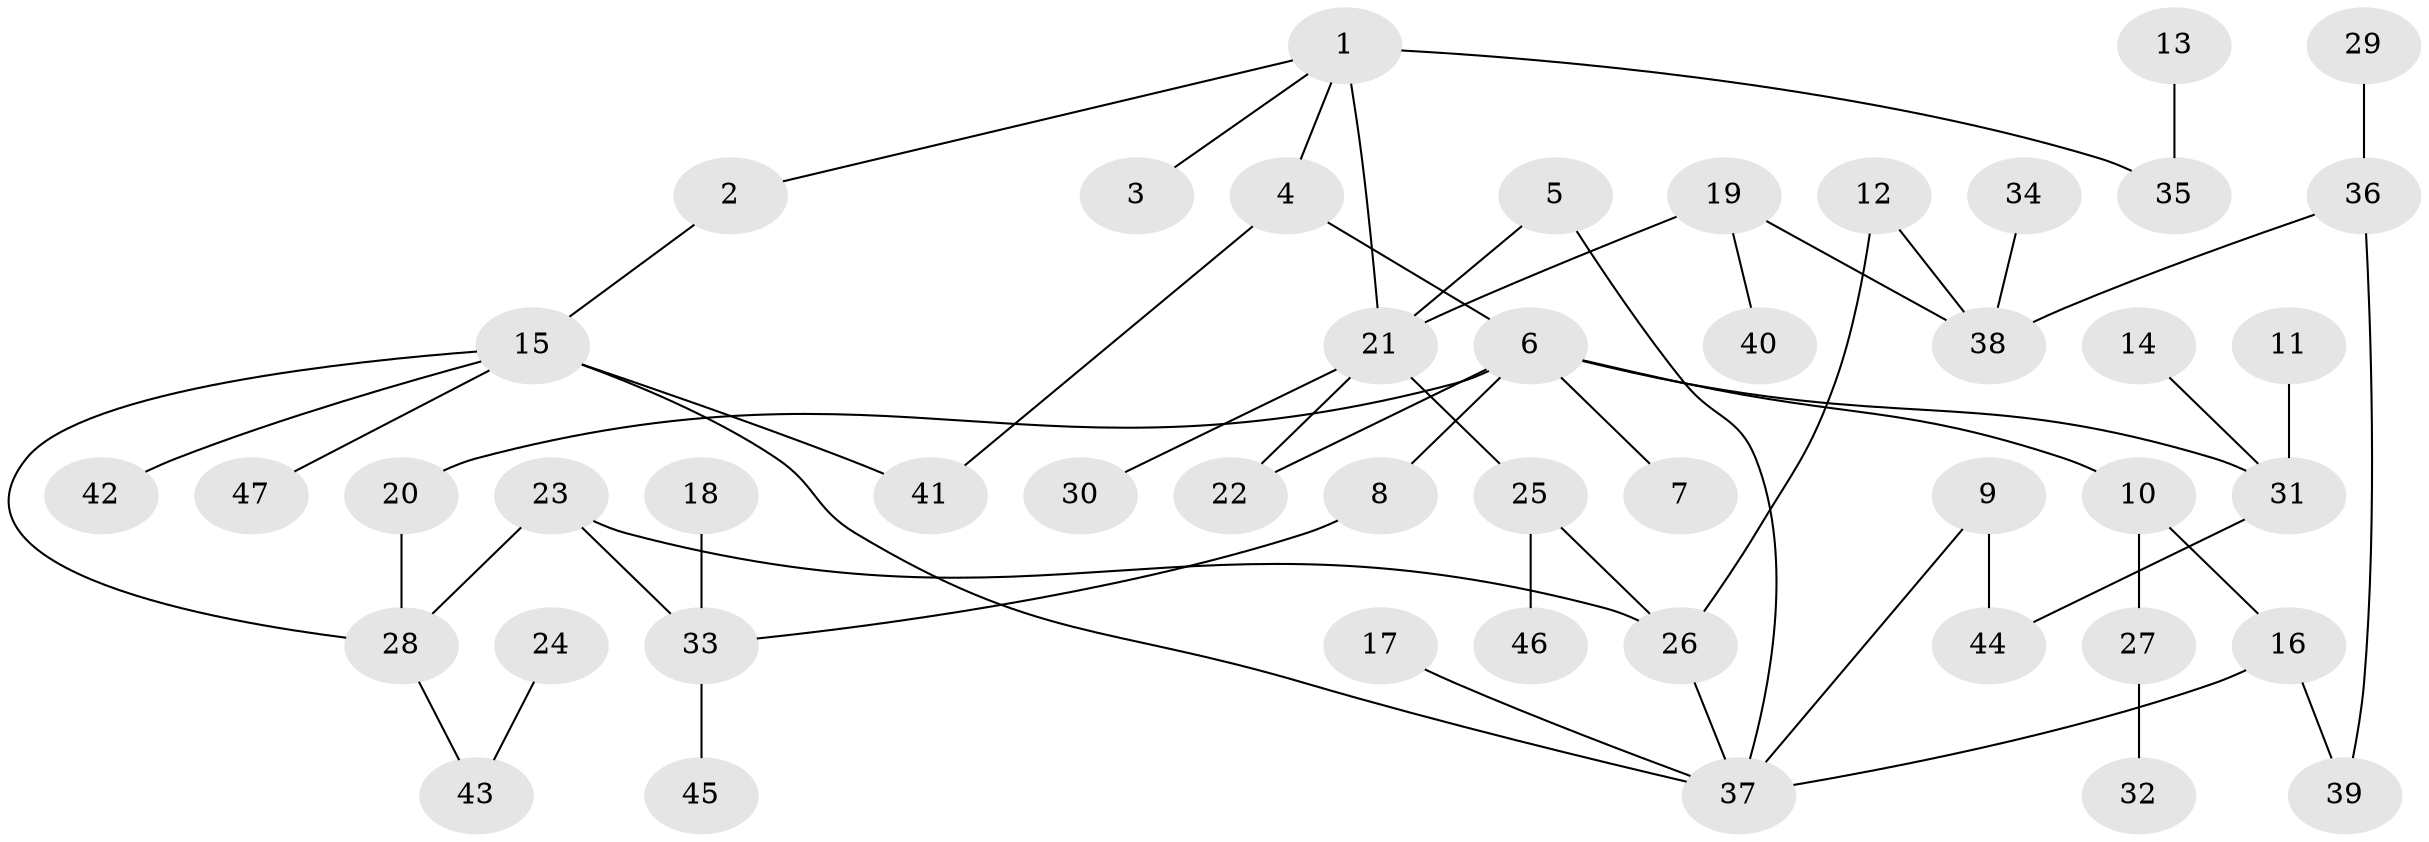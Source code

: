 // original degree distribution, {2: 0.2872340425531915, 6: 0.031914893617021274, 7: 0.02127659574468085, 3: 0.1702127659574468, 4: 0.0425531914893617, 5: 0.05319148936170213, 1: 0.39361702127659576}
// Generated by graph-tools (version 1.1) at 2025/25/03/09/25 03:25:29]
// undirected, 47 vertices, 57 edges
graph export_dot {
graph [start="1"]
  node [color=gray90,style=filled];
  1;
  2;
  3;
  4;
  5;
  6;
  7;
  8;
  9;
  10;
  11;
  12;
  13;
  14;
  15;
  16;
  17;
  18;
  19;
  20;
  21;
  22;
  23;
  24;
  25;
  26;
  27;
  28;
  29;
  30;
  31;
  32;
  33;
  34;
  35;
  36;
  37;
  38;
  39;
  40;
  41;
  42;
  43;
  44;
  45;
  46;
  47;
  1 -- 2 [weight=1.0];
  1 -- 3 [weight=1.0];
  1 -- 4 [weight=1.0];
  1 -- 21 [weight=1.0];
  1 -- 35 [weight=2.0];
  2 -- 15 [weight=1.0];
  4 -- 6 [weight=1.0];
  4 -- 41 [weight=1.0];
  5 -- 21 [weight=1.0];
  5 -- 37 [weight=1.0];
  6 -- 7 [weight=1.0];
  6 -- 8 [weight=1.0];
  6 -- 10 [weight=1.0];
  6 -- 20 [weight=1.0];
  6 -- 22 [weight=1.0];
  6 -- 31 [weight=1.0];
  8 -- 33 [weight=1.0];
  9 -- 37 [weight=1.0];
  9 -- 44 [weight=1.0];
  10 -- 16 [weight=1.0];
  10 -- 27 [weight=1.0];
  11 -- 31 [weight=1.0];
  12 -- 26 [weight=1.0];
  12 -- 38 [weight=1.0];
  13 -- 35 [weight=1.0];
  14 -- 31 [weight=1.0];
  15 -- 28 [weight=1.0];
  15 -- 37 [weight=1.0];
  15 -- 41 [weight=1.0];
  15 -- 42 [weight=1.0];
  15 -- 47 [weight=1.0];
  16 -- 37 [weight=1.0];
  16 -- 39 [weight=1.0];
  17 -- 37 [weight=1.0];
  18 -- 33 [weight=1.0];
  19 -- 21 [weight=1.0];
  19 -- 38 [weight=2.0];
  19 -- 40 [weight=1.0];
  20 -- 28 [weight=1.0];
  21 -- 22 [weight=1.0];
  21 -- 25 [weight=1.0];
  21 -- 30 [weight=1.0];
  23 -- 26 [weight=1.0];
  23 -- 28 [weight=1.0];
  23 -- 33 [weight=1.0];
  24 -- 43 [weight=1.0];
  25 -- 26 [weight=1.0];
  25 -- 46 [weight=1.0];
  26 -- 37 [weight=1.0];
  27 -- 32 [weight=1.0];
  28 -- 43 [weight=1.0];
  29 -- 36 [weight=1.0];
  31 -- 44 [weight=1.0];
  33 -- 45 [weight=1.0];
  34 -- 38 [weight=1.0];
  36 -- 38 [weight=1.0];
  36 -- 39 [weight=1.0];
}
